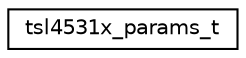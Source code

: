 digraph "Graphical Class Hierarchy"
{
 // LATEX_PDF_SIZE
  edge [fontname="Helvetica",fontsize="10",labelfontname="Helvetica",labelfontsize="10"];
  node [fontname="Helvetica",fontsize="10",shape=record];
  rankdir="LR";
  Node0 [label="tsl4531x_params_t",height=0.2,width=0.4,color="black", fillcolor="white", style="filled",URL="$structtsl4531x__params__t.html",tooltip="Device initialization parameters."];
}

